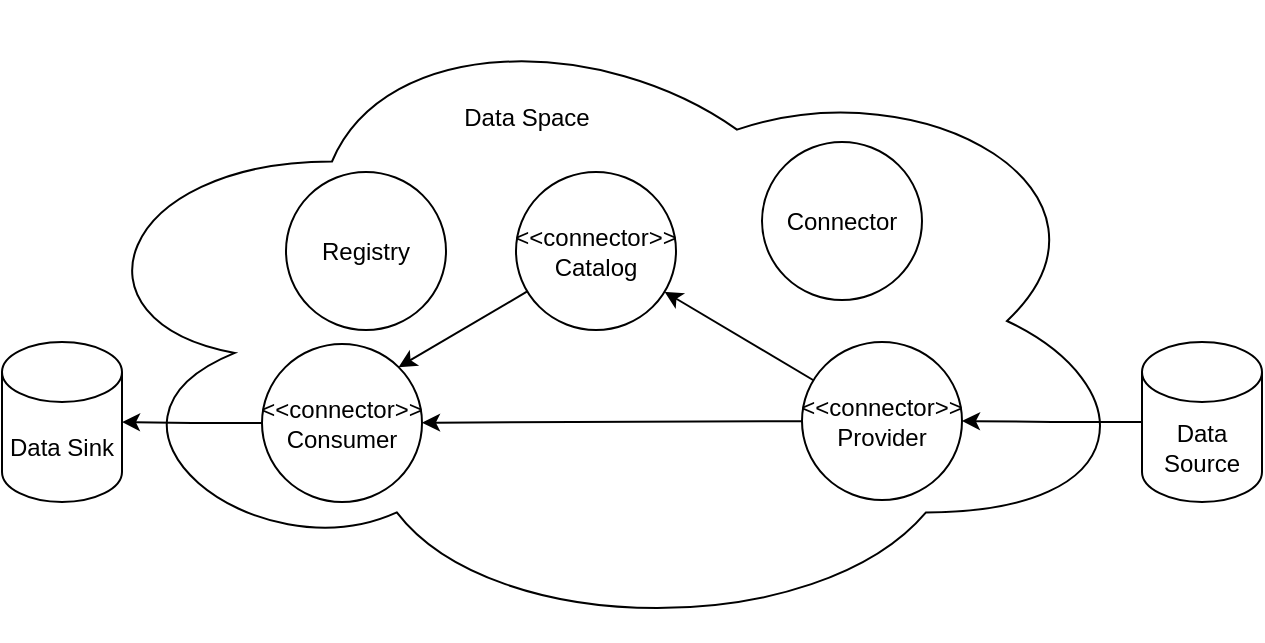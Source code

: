 <mxfile version="22.1.2" type="device">
  <diagram name="Page-1" id="ogQR0vbufsRBDoe3NQwy">
    <mxGraphModel dx="1088" dy="488" grid="1" gridSize="10" guides="1" tooltips="1" connect="1" arrows="1" fold="1" page="1" pageScale="1" pageWidth="1100" pageHeight="850" math="0" shadow="0">
      <root>
        <mxCell id="0" />
        <mxCell id="1" parent="0" />
        <mxCell id="CoPNUWldJfnN6J_34wdA-11" value="" style="ellipse;shape=cloud;whiteSpace=wrap;html=1;" parent="1" vertex="1">
          <mxGeometry x="160" y="130" width="540" height="319" as="geometry" />
        </mxCell>
        <mxCell id="_ZGS0wOMplei5ZUW_Q5_-11" style="edgeStyle=orthogonalEdgeStyle;rounded=0;orthogonalLoop=1;jettySize=auto;html=1;" edge="1" parent="1" source="fDsw_7z1_r8_yfR1lQKa-1" target="_ZGS0wOMplei5ZUW_Q5_-1">
          <mxGeometry relative="1" as="geometry" />
        </mxCell>
        <mxCell id="fDsw_7z1_r8_yfR1lQKa-1" value="&amp;lt;&amp;lt;connector&amp;gt;&amp;gt;&lt;br&gt;Consumer" style="ellipse;whiteSpace=wrap;html=1;aspect=fixed;" parent="1" vertex="1">
          <mxGeometry x="260" y="301" width="80" height="79" as="geometry" />
        </mxCell>
        <mxCell id="_ZGS0wOMplei5ZUW_Q5_-3" value="" style="rounded=0;orthogonalLoop=1;jettySize=auto;html=1;" edge="1" parent="1" source="fDsw_7z1_r8_yfR1lQKa-3" target="fDsw_7z1_r8_yfR1lQKa-1">
          <mxGeometry relative="1" as="geometry">
            <mxPoint x="430" y="492.655" as="targetPoint" />
          </mxGeometry>
        </mxCell>
        <mxCell id="_ZGS0wOMplei5ZUW_Q5_-5" value="" style="rounded=0;orthogonalLoop=1;jettySize=auto;html=1;" edge="1" parent="1" source="fDsw_7z1_r8_yfR1lQKa-3" target="_ZGS0wOMplei5ZUW_Q5_-4">
          <mxGeometry relative="1" as="geometry" />
        </mxCell>
        <mxCell id="fDsw_7z1_r8_yfR1lQKa-3" value="&amp;lt;&amp;lt;connector&amp;gt;&amp;gt;&lt;br&gt;Provider" style="ellipse;whiteSpace=wrap;html=1;aspect=fixed;" parent="1" vertex="1">
          <mxGeometry x="530" y="300" width="80" height="79" as="geometry" />
        </mxCell>
        <mxCell id="fDsw_7z1_r8_yfR1lQKa-4" value="Connector" style="ellipse;whiteSpace=wrap;html=1;aspect=fixed;" parent="1" vertex="1">
          <mxGeometry x="510" y="200" width="80" height="79" as="geometry" />
        </mxCell>
        <mxCell id="fDsw_7z1_r8_yfR1lQKa-5" value="Data Space" style="text;html=1;strokeColor=none;fillColor=none;align=center;verticalAlign=middle;whiteSpace=wrap;rounded=0;" parent="1" vertex="1">
          <mxGeometry x="352" y="173" width="81" height="30" as="geometry" />
        </mxCell>
        <mxCell id="_ZGS0wOMplei5ZUW_Q5_-1" value="Data Sink" style="shape=cylinder3;whiteSpace=wrap;html=1;boundedLbl=1;backgroundOutline=1;size=15;" vertex="1" parent="1">
          <mxGeometry x="130" y="300" width="60" height="80" as="geometry" />
        </mxCell>
        <mxCell id="_ZGS0wOMplei5ZUW_Q5_-8" style="edgeStyle=orthogonalEdgeStyle;rounded=0;orthogonalLoop=1;jettySize=auto;html=1;exitX=0;exitY=0.5;exitDx=0;exitDy=0;exitPerimeter=0;entryX=1;entryY=0.5;entryDx=0;entryDy=0;" edge="1" parent="1" source="_ZGS0wOMplei5ZUW_Q5_-2" target="fDsw_7z1_r8_yfR1lQKa-3">
          <mxGeometry relative="1" as="geometry" />
        </mxCell>
        <mxCell id="_ZGS0wOMplei5ZUW_Q5_-2" value="Data Source" style="shape=cylinder3;whiteSpace=wrap;html=1;boundedLbl=1;backgroundOutline=1;size=15;" vertex="1" parent="1">
          <mxGeometry x="700" y="300" width="60" height="80" as="geometry" />
        </mxCell>
        <mxCell id="_ZGS0wOMplei5ZUW_Q5_-9" style="rounded=0;orthogonalLoop=1;jettySize=auto;html=1;entryX=1;entryY=0;entryDx=0;entryDy=0;" edge="1" parent="1" source="_ZGS0wOMplei5ZUW_Q5_-4" target="fDsw_7z1_r8_yfR1lQKa-1">
          <mxGeometry relative="1" as="geometry" />
        </mxCell>
        <mxCell id="_ZGS0wOMplei5ZUW_Q5_-4" value="&amp;lt;&amp;lt;connector&amp;gt;&amp;gt;&lt;br&gt;Catalog" style="ellipse;whiteSpace=wrap;html=1;aspect=fixed;" vertex="1" parent="1">
          <mxGeometry x="387" y="215" width="80" height="79" as="geometry" />
        </mxCell>
        <mxCell id="_ZGS0wOMplei5ZUW_Q5_-10" value="Registry" style="ellipse;whiteSpace=wrap;html=1;aspect=fixed;" vertex="1" parent="1">
          <mxGeometry x="272" y="215" width="80" height="79" as="geometry" />
        </mxCell>
      </root>
    </mxGraphModel>
  </diagram>
</mxfile>
